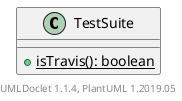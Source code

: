 @startuml

    class TestSuite [[TestSuite.html]] {
        {static} +isTravis(): boolean
    }


    center footer UMLDoclet 1.1.4, PlantUML 1.2019.05
@enduml
